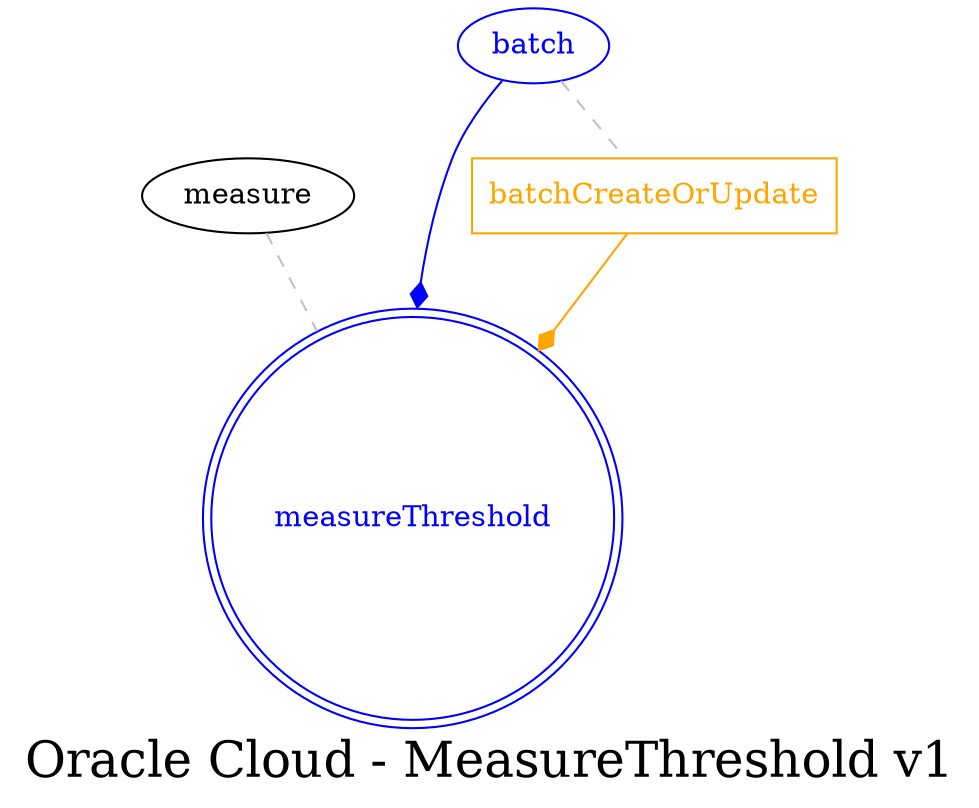 digraph LexiconGraph {
graph[label="Oracle Cloud - MeasureThreshold v1", fontsize=24]
splines=true
"measureThreshold" [color=blue, fontcolor=blue, shape=doublecircle]
"measure" -> "measureThreshold" [color=grey, fontcolor=grey, arrowhead=none, arrowtail=none, style=dashed]
"batch" -> "measureThreshold" [color=blue, fontcolor=blue, arrowhead=diamond, arrowtail=none]
"batch" [color=blue, fontcolor=blue, shape=ellipse]
"batchCreateOrUpdate" [color=orange, fontcolor=orange, shape=box]
"batchCreateOrUpdate" -> "measureThreshold" [color=orange, fontcolor=orange, arrowhead=diamond, arrowtail=none]
"batch" -> "batchCreateOrUpdate" [color=grey, fontcolor=grey, arrowhead=none, arrowtail=none, style=dashed]
}
